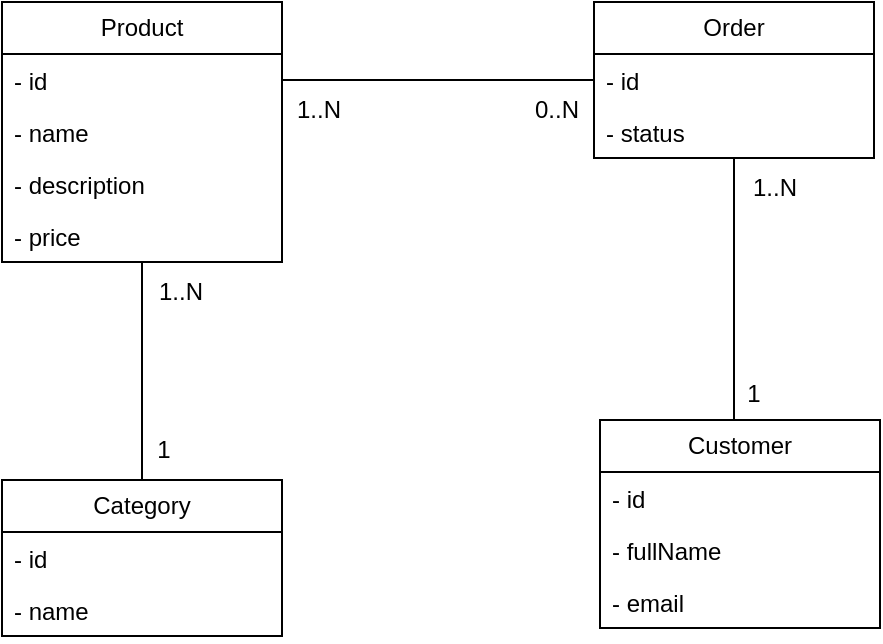 <mxfile version="21.2.1" type="device">
  <diagram name="Page-1" id="p-6N8vVeDR0SCyLB-k5W">
    <mxGraphModel dx="1418" dy="820" grid="0" gridSize="10" guides="1" tooltips="1" connect="1" arrows="1" fold="1" page="1" pageScale="1" pageWidth="1169" pageHeight="1654" math="0" shadow="0">
      <root>
        <mxCell id="0" />
        <mxCell id="1" parent="0" />
        <mxCell id="jr4Yn0NUxc9oyXgyfpIm-24" style="edgeStyle=orthogonalEdgeStyle;rounded=0;orthogonalLoop=1;jettySize=auto;html=1;exitX=0.5;exitY=0;exitDx=0;exitDy=0;strokeColor=default;endArrow=none;endFill=0;" edge="1" parent="1" source="jr4Yn0NUxc9oyXgyfpIm-5" target="jr4Yn0NUxc9oyXgyfpIm-10">
          <mxGeometry relative="1" as="geometry">
            <mxPoint x="324" y="399" as="targetPoint" />
          </mxGeometry>
        </mxCell>
        <mxCell id="jr4Yn0NUxc9oyXgyfpIm-5" value="Category" style="swimlane;fontStyle=0;childLayout=stackLayout;horizontal=1;startSize=26;fillColor=none;horizontalStack=0;resizeParent=1;resizeParentMax=0;resizeLast=0;collapsible=1;marginBottom=0;whiteSpace=wrap;html=1;" vertex="1" parent="1">
          <mxGeometry x="254" y="496" width="140" height="78" as="geometry" />
        </mxCell>
        <mxCell id="jr4Yn0NUxc9oyXgyfpIm-9" value="- id" style="text;strokeColor=none;fillColor=none;align=left;verticalAlign=top;spacingLeft=4;spacingRight=4;overflow=hidden;rotatable=0;points=[[0,0.5],[1,0.5]];portConstraint=eastwest;whiteSpace=wrap;html=1;" vertex="1" parent="jr4Yn0NUxc9oyXgyfpIm-5">
          <mxGeometry y="26" width="140" height="26" as="geometry" />
        </mxCell>
        <mxCell id="jr4Yn0NUxc9oyXgyfpIm-6" value="- name" style="text;strokeColor=none;fillColor=none;align=left;verticalAlign=top;spacingLeft=4;spacingRight=4;overflow=hidden;rotatable=0;points=[[0,0.5],[1,0.5]];portConstraint=eastwest;whiteSpace=wrap;html=1;" vertex="1" parent="jr4Yn0NUxc9oyXgyfpIm-5">
          <mxGeometry y="52" width="140" height="26" as="geometry" />
        </mxCell>
        <mxCell id="jr4Yn0NUxc9oyXgyfpIm-10" value="Product" style="swimlane;fontStyle=0;childLayout=stackLayout;horizontal=1;startSize=26;fillColor=none;horizontalStack=0;resizeParent=1;resizeParentMax=0;resizeLast=0;collapsible=1;marginBottom=0;whiteSpace=wrap;html=1;" vertex="1" parent="1">
          <mxGeometry x="254" y="257" width="140" height="130" as="geometry" />
        </mxCell>
        <mxCell id="jr4Yn0NUxc9oyXgyfpIm-11" value="- id" style="text;strokeColor=none;fillColor=none;align=left;verticalAlign=top;spacingLeft=4;spacingRight=4;overflow=hidden;rotatable=0;points=[[0,0.5],[1,0.5]];portConstraint=eastwest;whiteSpace=wrap;html=1;" vertex="1" parent="jr4Yn0NUxc9oyXgyfpIm-10">
          <mxGeometry y="26" width="140" height="26" as="geometry" />
        </mxCell>
        <mxCell id="jr4Yn0NUxc9oyXgyfpIm-12" value="- name" style="text;strokeColor=none;fillColor=none;align=left;verticalAlign=top;spacingLeft=4;spacingRight=4;overflow=hidden;rotatable=0;points=[[0,0.5],[1,0.5]];portConstraint=eastwest;whiteSpace=wrap;html=1;" vertex="1" parent="jr4Yn0NUxc9oyXgyfpIm-10">
          <mxGeometry y="52" width="140" height="26" as="geometry" />
        </mxCell>
        <mxCell id="jr4Yn0NUxc9oyXgyfpIm-13" value="- description" style="text;strokeColor=none;fillColor=none;align=left;verticalAlign=top;spacingLeft=4;spacingRight=4;overflow=hidden;rotatable=0;points=[[0,0.5],[1,0.5]];portConstraint=eastwest;whiteSpace=wrap;html=1;" vertex="1" parent="jr4Yn0NUxc9oyXgyfpIm-10">
          <mxGeometry y="78" width="140" height="26" as="geometry" />
        </mxCell>
        <mxCell id="jr4Yn0NUxc9oyXgyfpIm-14" value="- price" style="text;strokeColor=none;fillColor=none;align=left;verticalAlign=top;spacingLeft=4;spacingRight=4;overflow=hidden;rotatable=0;points=[[0,0.5],[1,0.5]];portConstraint=eastwest;whiteSpace=wrap;html=1;" vertex="1" parent="jr4Yn0NUxc9oyXgyfpIm-10">
          <mxGeometry y="104" width="140" height="26" as="geometry" />
        </mxCell>
        <mxCell id="jr4Yn0NUxc9oyXgyfpIm-34" style="edgeStyle=orthogonalEdgeStyle;rounded=0;orthogonalLoop=1;jettySize=auto;html=1;endArrow=none;endFill=0;" edge="1" parent="1" source="jr4Yn0NUxc9oyXgyfpIm-15" target="jr4Yn0NUxc9oyXgyfpIm-20">
          <mxGeometry relative="1" as="geometry">
            <mxPoint x="620" y="458" as="targetPoint" />
            <Array as="points">
              <mxPoint x="620" y="366" />
              <mxPoint x="620" y="366" />
            </Array>
          </mxGeometry>
        </mxCell>
        <mxCell id="jr4Yn0NUxc9oyXgyfpIm-15" value="Order" style="swimlane;fontStyle=0;childLayout=stackLayout;horizontal=1;startSize=26;fillColor=none;horizontalStack=0;resizeParent=1;resizeParentMax=0;resizeLast=0;collapsible=1;marginBottom=0;whiteSpace=wrap;html=1;" vertex="1" parent="1">
          <mxGeometry x="550" y="257" width="140" height="78" as="geometry" />
        </mxCell>
        <mxCell id="jr4Yn0NUxc9oyXgyfpIm-16" value="- id" style="text;strokeColor=none;fillColor=none;align=left;verticalAlign=top;spacingLeft=4;spacingRight=4;overflow=hidden;rotatable=0;points=[[0,0.5],[1,0.5]];portConstraint=eastwest;whiteSpace=wrap;html=1;" vertex="1" parent="jr4Yn0NUxc9oyXgyfpIm-15">
          <mxGeometry y="26" width="140" height="26" as="geometry" />
        </mxCell>
        <mxCell id="jr4Yn0NUxc9oyXgyfpIm-19" value="- status" style="text;strokeColor=none;fillColor=none;align=left;verticalAlign=top;spacingLeft=4;spacingRight=4;overflow=hidden;rotatable=0;points=[[0,0.5],[1,0.5]];portConstraint=eastwest;whiteSpace=wrap;html=1;" vertex="1" parent="jr4Yn0NUxc9oyXgyfpIm-15">
          <mxGeometry y="52" width="140" height="26" as="geometry" />
        </mxCell>
        <mxCell id="jr4Yn0NUxc9oyXgyfpIm-20" value="Customer" style="swimlane;fontStyle=0;childLayout=stackLayout;horizontal=1;startSize=26;fillColor=none;horizontalStack=0;resizeParent=1;resizeParentMax=0;resizeLast=0;collapsible=1;marginBottom=0;whiteSpace=wrap;html=1;" vertex="1" parent="1">
          <mxGeometry x="553" y="466" width="140" height="104" as="geometry" />
        </mxCell>
        <mxCell id="jr4Yn0NUxc9oyXgyfpIm-21" value="- id" style="text;strokeColor=none;fillColor=none;align=left;verticalAlign=top;spacingLeft=4;spacingRight=4;overflow=hidden;rotatable=0;points=[[0,0.5],[1,0.5]];portConstraint=eastwest;whiteSpace=wrap;html=1;" vertex="1" parent="jr4Yn0NUxc9oyXgyfpIm-20">
          <mxGeometry y="26" width="140" height="26" as="geometry" />
        </mxCell>
        <mxCell id="jr4Yn0NUxc9oyXgyfpIm-22" value="- fullName" style="text;strokeColor=none;fillColor=none;align=left;verticalAlign=top;spacingLeft=4;spacingRight=4;overflow=hidden;rotatable=0;points=[[0,0.5],[1,0.5]];portConstraint=eastwest;whiteSpace=wrap;html=1;" vertex="1" parent="jr4Yn0NUxc9oyXgyfpIm-20">
          <mxGeometry y="52" width="140" height="26" as="geometry" />
        </mxCell>
        <mxCell id="jr4Yn0NUxc9oyXgyfpIm-23" value="- email" style="text;strokeColor=none;fillColor=none;align=left;verticalAlign=top;spacingLeft=4;spacingRight=4;overflow=hidden;rotatable=0;points=[[0,0.5],[1,0.5]];portConstraint=eastwest;whiteSpace=wrap;html=1;" vertex="1" parent="jr4Yn0NUxc9oyXgyfpIm-20">
          <mxGeometry y="78" width="140" height="26" as="geometry" />
        </mxCell>
        <mxCell id="jr4Yn0NUxc9oyXgyfpIm-25" style="edgeStyle=orthogonalEdgeStyle;rounded=0;orthogonalLoop=1;jettySize=auto;html=1;entryX=0;entryY=0.5;entryDx=0;entryDy=0;endArrow=none;endFill=0;" edge="1" parent="1" source="jr4Yn0NUxc9oyXgyfpIm-11" target="jr4Yn0NUxc9oyXgyfpIm-16">
          <mxGeometry relative="1" as="geometry" />
        </mxCell>
        <mxCell id="jr4Yn0NUxc9oyXgyfpIm-27" value="1" style="text;html=1;strokeColor=none;fillColor=none;align=center;verticalAlign=middle;whiteSpace=wrap;rounded=0;" vertex="1" parent="1">
          <mxGeometry x="325" y="466" width="20" height="30" as="geometry" />
        </mxCell>
        <mxCell id="jr4Yn0NUxc9oyXgyfpIm-29" value="1..N" style="text;html=1;strokeColor=none;fillColor=none;align=center;verticalAlign=middle;whiteSpace=wrap;rounded=0;" vertex="1" parent="1">
          <mxGeometry x="325" y="387" width="37" height="30" as="geometry" />
        </mxCell>
        <mxCell id="jr4Yn0NUxc9oyXgyfpIm-31" value="1..N" style="text;html=1;strokeColor=none;fillColor=none;align=center;verticalAlign=middle;whiteSpace=wrap;rounded=0;" vertex="1" parent="1">
          <mxGeometry x="394" y="296" width="37" height="30" as="geometry" />
        </mxCell>
        <mxCell id="jr4Yn0NUxc9oyXgyfpIm-32" value="0..N" style="text;html=1;strokeColor=none;fillColor=none;align=center;verticalAlign=middle;whiteSpace=wrap;rounded=0;" vertex="1" parent="1">
          <mxGeometry x="513" y="296" width="37" height="30" as="geometry" />
        </mxCell>
        <mxCell id="jr4Yn0NUxc9oyXgyfpIm-33" value="1" style="text;html=1;strokeColor=none;fillColor=none;align=center;verticalAlign=middle;whiteSpace=wrap;rounded=0;" vertex="1" parent="1">
          <mxGeometry x="620" y="438" width="20" height="30" as="geometry" />
        </mxCell>
        <mxCell id="jr4Yn0NUxc9oyXgyfpIm-35" value="1..N" style="text;html=1;strokeColor=none;fillColor=none;align=center;verticalAlign=middle;whiteSpace=wrap;rounded=0;" vertex="1" parent="1">
          <mxGeometry x="622" y="335" width="37" height="30" as="geometry" />
        </mxCell>
      </root>
    </mxGraphModel>
  </diagram>
</mxfile>
